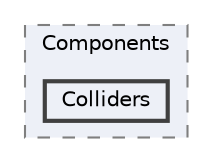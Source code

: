 digraph "C:/Users/danpe/Desktop/Coding/Personal/C#/Game Engine/Engine/ECS/Components/Colliders"
{
 // LATEX_PDF_SIZE
  bgcolor="transparent";
  edge [fontname=Helvetica,fontsize=10,labelfontname=Helvetica,labelfontsize=10];
  node [fontname=Helvetica,fontsize=10,shape=box,height=0.2,width=0.4];
  compound=true
  subgraph clusterdir_1baa821f8677f60763256c4c119cca36 {
    graph [ bgcolor="#edf0f7", pencolor="grey50", label="Components", fontname=Helvetica,fontsize=10 style="filled,dashed", URL="dir_1baa821f8677f60763256c4c119cca36.html",tooltip=""]
  dir_8ed786b5834ac066b001761bfcfd6a28 [label="Colliders", fillcolor="#edf0f7", color="grey25", style="filled,bold", URL="dir_8ed786b5834ac066b001761bfcfd6a28.html",tooltip=""];
  }
}

